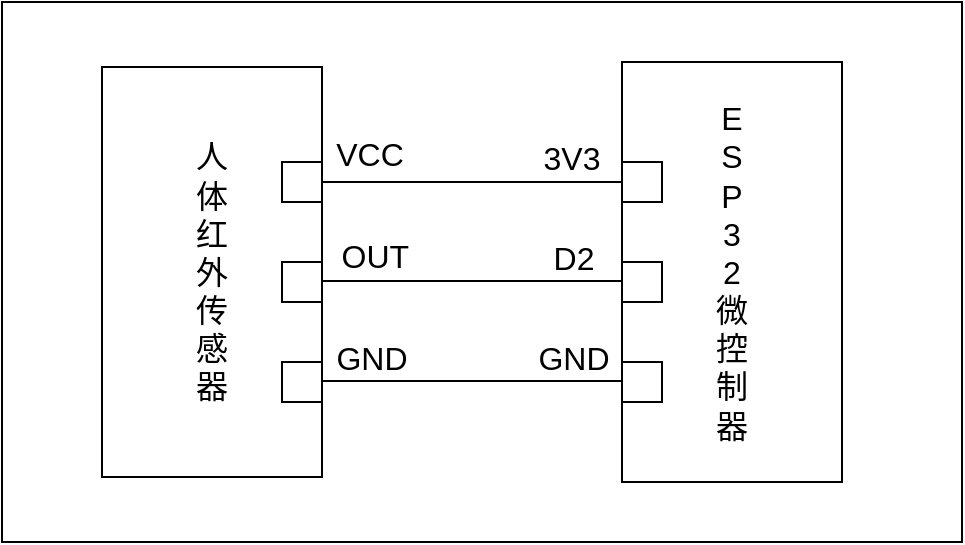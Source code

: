 <mxfile version="26.2.14">
  <diagram name="第 1 页" id="UnQBvwtlTV-m-IVPgMHG">
    <mxGraphModel dx="2327" dy="826" grid="1" gridSize="10" guides="1" tooltips="1" connect="1" arrows="1" fold="1" page="1" pageScale="1" pageWidth="827" pageHeight="1169" math="0" shadow="0">
      <root>
        <mxCell id="0" />
        <mxCell id="1" parent="0" />
        <mxCell id="V8n_6WFoGWLq74GIhV5c-1" value="" style="rounded=0;whiteSpace=wrap;html=1;" vertex="1" parent="1">
          <mxGeometry x="-10" y="360" width="480" height="270" as="geometry" />
        </mxCell>
        <mxCell id="V8n_6WFoGWLq74GIhV5c-2" value="&lt;span style=&quot;font-size: 16px;&quot;&gt;E&lt;/span&gt;&lt;div&gt;&lt;span style=&quot;font-size: 16px;&quot;&gt;S&lt;/span&gt;&lt;/div&gt;&lt;div&gt;&lt;span style=&quot;font-size: 16px;&quot;&gt;P&lt;/span&gt;&lt;/div&gt;&lt;div&gt;&lt;span style=&quot;font-size: 16px;&quot;&gt;3&lt;/span&gt;&lt;/div&gt;&lt;div&gt;&lt;span style=&quot;font-size: 16px;&quot;&gt;2&lt;/span&gt;&lt;/div&gt;&lt;div&gt;&lt;span style=&quot;font-size: 16px;&quot;&gt;微&lt;/span&gt;&lt;/div&gt;&lt;div&gt;&lt;span style=&quot;font-size: 16px;&quot;&gt;控&lt;/span&gt;&lt;/div&gt;&lt;div&gt;&lt;span style=&quot;font-size: 16px;&quot;&gt;制&lt;/span&gt;&lt;/div&gt;&lt;div&gt;&lt;span style=&quot;font-size: 16px;&quot;&gt;器&lt;/span&gt;&lt;/div&gt;" style="rounded=0;whiteSpace=wrap;html=1;" vertex="1" parent="1">
          <mxGeometry x="300" y="390" width="110" height="210" as="geometry" />
        </mxCell>
        <mxCell id="V8n_6WFoGWLq74GIhV5c-3" value="&lt;span style=&quot;font-size: 16px;&quot;&gt;人&lt;/span&gt;&lt;div&gt;&lt;span style=&quot;font-size: 16px;&quot;&gt;体&lt;/span&gt;&lt;/div&gt;&lt;div&gt;&lt;span style=&quot;font-size: 16px;&quot;&gt;红&lt;/span&gt;&lt;/div&gt;&lt;div&gt;&lt;span style=&quot;font-size: 16px;&quot;&gt;外&lt;/span&gt;&lt;/div&gt;&lt;div&gt;&lt;span style=&quot;font-size: 16px;&quot;&gt;传&lt;/span&gt;&lt;/div&gt;&lt;div&gt;&lt;span style=&quot;font-size: 16px;&quot;&gt;感&lt;/span&gt;&lt;/div&gt;&lt;div&gt;&lt;span style=&quot;font-size: 16px;&quot;&gt;器&lt;/span&gt;&lt;/div&gt;" style="rounded=0;whiteSpace=wrap;html=1;" vertex="1" parent="1">
          <mxGeometry x="40" y="392.5" width="110" height="205" as="geometry" />
        </mxCell>
        <mxCell id="V8n_6WFoGWLq74GIhV5c-4" value="" style="rounded=0;whiteSpace=wrap;html=1;" vertex="1" parent="1">
          <mxGeometry x="130" y="440" width="20" height="20" as="geometry" />
        </mxCell>
        <mxCell id="V8n_6WFoGWLq74GIhV5c-5" value="" style="rounded=0;whiteSpace=wrap;html=1;direction=south;" vertex="1" parent="1">
          <mxGeometry x="130" y="490" width="20" height="20" as="geometry" />
        </mxCell>
        <mxCell id="V8n_6WFoGWLq74GIhV5c-6" value="" style="rounded=0;whiteSpace=wrap;html=1;" vertex="1" parent="1">
          <mxGeometry x="130" y="540" width="20" height="20" as="geometry" />
        </mxCell>
        <mxCell id="V8n_6WFoGWLq74GIhV5c-7" value="" style="rounded=0;whiteSpace=wrap;html=1;" vertex="1" parent="1">
          <mxGeometry x="300" y="440" width="20" height="20" as="geometry" />
        </mxCell>
        <mxCell id="V8n_6WFoGWLq74GIhV5c-8" value="" style="rounded=0;whiteSpace=wrap;html=1;" vertex="1" parent="1">
          <mxGeometry x="300" y="490" width="20" height="20" as="geometry" />
        </mxCell>
        <mxCell id="V8n_6WFoGWLq74GIhV5c-9" value="" style="rounded=0;whiteSpace=wrap;html=1;" vertex="1" parent="1">
          <mxGeometry x="300" y="540" width="20" height="20" as="geometry" />
        </mxCell>
        <mxCell id="V8n_6WFoGWLq74GIhV5c-10" value="" style="endArrow=none;html=1;rounded=0;exitX=1;exitY=0.5;exitDx=0;exitDy=0;entryX=0;entryY=0.5;entryDx=0;entryDy=0;" edge="1" parent="1" source="V8n_6WFoGWLq74GIhV5c-4" target="V8n_6WFoGWLq74GIhV5c-7">
          <mxGeometry width="50" height="50" relative="1" as="geometry">
            <mxPoint x="250" y="480" as="sourcePoint" />
            <mxPoint x="300" y="430" as="targetPoint" />
          </mxGeometry>
        </mxCell>
        <mxCell id="V8n_6WFoGWLq74GIhV5c-11" value="" style="endArrow=none;html=1;rounded=0;exitX=1;exitY=0.5;exitDx=0;exitDy=0;entryX=0;entryY=0.5;entryDx=0;entryDy=0;" edge="1" parent="1">
          <mxGeometry width="50" height="50" relative="1" as="geometry">
            <mxPoint x="150" y="499.5" as="sourcePoint" />
            <mxPoint x="300" y="499.5" as="targetPoint" />
          </mxGeometry>
        </mxCell>
        <mxCell id="V8n_6WFoGWLq74GIhV5c-12" value="" style="endArrow=none;html=1;rounded=0;exitX=1;exitY=0.5;exitDx=0;exitDy=0;entryX=0;entryY=0.5;entryDx=0;entryDy=0;" edge="1" parent="1">
          <mxGeometry width="50" height="50" relative="1" as="geometry">
            <mxPoint x="150" y="549.5" as="sourcePoint" />
            <mxPoint x="300" y="549.5" as="targetPoint" />
          </mxGeometry>
        </mxCell>
        <mxCell id="V8n_6WFoGWLq74GIhV5c-13" value="&lt;font style=&quot;font-size: 16px;&quot;&gt;VCC&lt;/font&gt;" style="text;html=1;align=center;verticalAlign=middle;whiteSpace=wrap;rounded=0;" vertex="1" parent="1">
          <mxGeometry x="144" y="421" width="60" height="30" as="geometry" />
        </mxCell>
        <mxCell id="V8n_6WFoGWLq74GIhV5c-14" value="&lt;font style=&quot;font-size: 16px;&quot;&gt;&amp;nbsp; &amp;nbsp;OUT&lt;/font&gt;" style="text;html=1;align=center;verticalAlign=middle;whiteSpace=wrap;rounded=0;" vertex="1" parent="1">
          <mxGeometry x="140" y="472" width="60" height="30" as="geometry" />
        </mxCell>
        <mxCell id="V8n_6WFoGWLq74GIhV5c-15" value="&lt;font style=&quot;font-size: 16px;&quot;&gt;GND&lt;/font&gt;" style="text;html=1;align=center;verticalAlign=middle;whiteSpace=wrap;rounded=0;" vertex="1" parent="1">
          <mxGeometry x="145" y="523" width="60" height="30" as="geometry" />
        </mxCell>
        <mxCell id="V8n_6WFoGWLq74GIhV5c-16" value="&lt;span style=&quot;font-size: 16px;&quot;&gt;3V3&lt;/span&gt;" style="text;html=1;align=center;verticalAlign=middle;whiteSpace=wrap;rounded=0;" vertex="1" parent="1">
          <mxGeometry x="245" y="423" width="60" height="30" as="geometry" />
        </mxCell>
        <mxCell id="V8n_6WFoGWLq74GIhV5c-17" value="&lt;font style=&quot;font-size: 16px;&quot;&gt;D2&lt;/font&gt;" style="text;html=1;align=center;verticalAlign=middle;whiteSpace=wrap;rounded=0;" vertex="1" parent="1">
          <mxGeometry x="246" y="473" width="60" height="30" as="geometry" />
        </mxCell>
        <mxCell id="V8n_6WFoGWLq74GIhV5c-18" value="&lt;font style=&quot;font-size: 16px;&quot;&gt;GND&lt;/font&gt;" style="text;html=1;align=center;verticalAlign=middle;whiteSpace=wrap;rounded=0;" vertex="1" parent="1">
          <mxGeometry x="246" y="523" width="60" height="30" as="geometry" />
        </mxCell>
      </root>
    </mxGraphModel>
  </diagram>
</mxfile>
